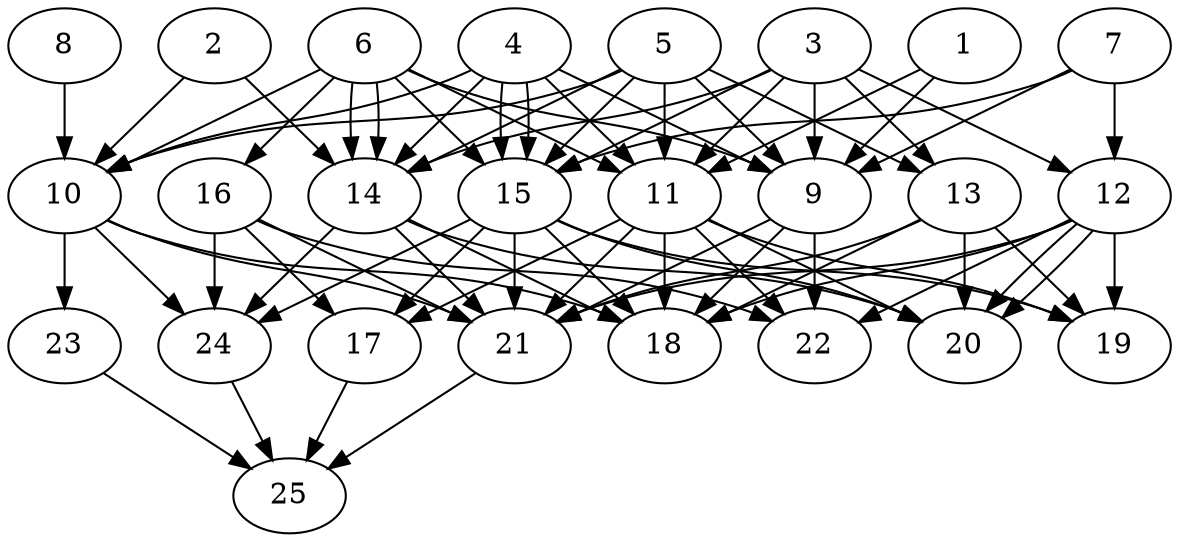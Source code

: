 // DAG automatically generated by daggen at Thu Oct  3 14:00:39 2019
// ./daggen --dot -n 25 --ccr 0.3 --fat 0.7 --regular 0.9 --density 0.9 --mindata 5242880 --maxdata 52428800 
digraph G {
  1 [size="40441173", alpha="0.18", expect_size="12132352"] 
  1 -> 9 [size ="12132352"]
  1 -> 11 [size ="12132352"]
  2 [size="62248960", alpha="0.14", expect_size="18674688"] 
  2 -> 10 [size ="18674688"]
  2 -> 14 [size ="18674688"]
  3 [size="62122667", alpha="0.06", expect_size="18636800"] 
  3 -> 9 [size ="18636800"]
  3 -> 11 [size ="18636800"]
  3 -> 12 [size ="18636800"]
  3 -> 13 [size ="18636800"]
  3 -> 14 [size ="18636800"]
  3 -> 15 [size ="18636800"]
  4 [size="78721707", alpha="0.08", expect_size="23616512"] 
  4 -> 9 [size ="23616512"]
  4 -> 10 [size ="23616512"]
  4 -> 11 [size ="23616512"]
  4 -> 14 [size ="23616512"]
  4 -> 15 [size ="23616512"]
  4 -> 15 [size ="23616512"]
  5 [size="159088640", alpha="0.14", expect_size="47726592"] 
  5 -> 9 [size ="47726592"]
  5 -> 10 [size ="47726592"]
  5 -> 11 [size ="47726592"]
  5 -> 13 [size ="47726592"]
  5 -> 14 [size ="47726592"]
  5 -> 15 [size ="47726592"]
  6 [size="86220800", alpha="0.02", expect_size="25866240"] 
  6 -> 9 [size ="25866240"]
  6 -> 10 [size ="25866240"]
  6 -> 11 [size ="25866240"]
  6 -> 14 [size ="25866240"]
  6 -> 14 [size ="25866240"]
  6 -> 15 [size ="25866240"]
  6 -> 16 [size ="25866240"]
  7 [size="82292053", alpha="0.05", expect_size="24687616"] 
  7 -> 9 [size ="24687616"]
  7 -> 12 [size ="24687616"]
  7 -> 15 [size ="24687616"]
  8 [size="170458453", alpha="0.07", expect_size="51137536"] 
  8 -> 10 [size ="51137536"]
  9 [size="37730987", alpha="0.06", expect_size="11319296"] 
  9 -> 18 [size ="11319296"]
  9 -> 21 [size ="11319296"]
  9 -> 22 [size ="11319296"]
  10 [size="65952427", alpha="0.14", expect_size="19785728"] 
  10 -> 18 [size ="19785728"]
  10 -> 21 [size ="19785728"]
  10 -> 23 [size ="19785728"]
  10 -> 24 [size ="19785728"]
  11 [size="76608853", alpha="0.09", expect_size="22982656"] 
  11 -> 17 [size ="22982656"]
  11 -> 18 [size ="22982656"]
  11 -> 19 [size ="22982656"]
  11 -> 20 [size ="22982656"]
  11 -> 21 [size ="22982656"]
  11 -> 22 [size ="22982656"]
  12 [size="62426453", alpha="0.18", expect_size="18727936"] 
  12 -> 18 [size ="18727936"]
  12 -> 19 [size ="18727936"]
  12 -> 20 [size ="18727936"]
  12 -> 20 [size ="18727936"]
  12 -> 21 [size ="18727936"]
  12 -> 22 [size ="18727936"]
  13 [size="19063467", alpha="0.11", expect_size="5719040"] 
  13 -> 18 [size ="5719040"]
  13 -> 19 [size ="5719040"]
  13 -> 20 [size ="5719040"]
  13 -> 21 [size ="5719040"]
  14 [size="68724053", alpha="0.15", expect_size="20617216"] 
  14 -> 18 [size ="20617216"]
  14 -> 20 [size ="20617216"]
  14 -> 21 [size ="20617216"]
  14 -> 24 [size ="20617216"]
  15 [size="135495680", alpha="0.03", expect_size="40648704"] 
  15 -> 17 [size ="40648704"]
  15 -> 18 [size ="40648704"]
  15 -> 19 [size ="40648704"]
  15 -> 20 [size ="40648704"]
  15 -> 21 [size ="40648704"]
  15 -> 24 [size ="40648704"]
  16 [size="90781013", alpha="0.08", expect_size="27234304"] 
  16 -> 17 [size ="27234304"]
  16 -> 21 [size ="27234304"]
  16 -> 22 [size ="27234304"]
  16 -> 24 [size ="27234304"]
  17 [size="103051947", alpha="0.15", expect_size="30915584"] 
  17 -> 25 [size ="30915584"]
  18 [size="139414187", alpha="0.07", expect_size="41824256"] 
  19 [size="38488747", alpha="0.08", expect_size="11546624"] 
  20 [size="88360960", alpha="0.14", expect_size="26508288"] 
  21 [size="41799680", alpha="0.03", expect_size="12539904"] 
  21 -> 25 [size ="12539904"]
  22 [size="110861653", alpha="0.17", expect_size="33258496"] 
  23 [size="91439787", alpha="0.17", expect_size="27431936"] 
  23 -> 25 [size ="27431936"]
  24 [size="18711893", alpha="0.05", expect_size="5613568"] 
  24 -> 25 [size ="5613568"]
  25 [size="139735040", alpha="0.10", expect_size="41920512"] 
}

